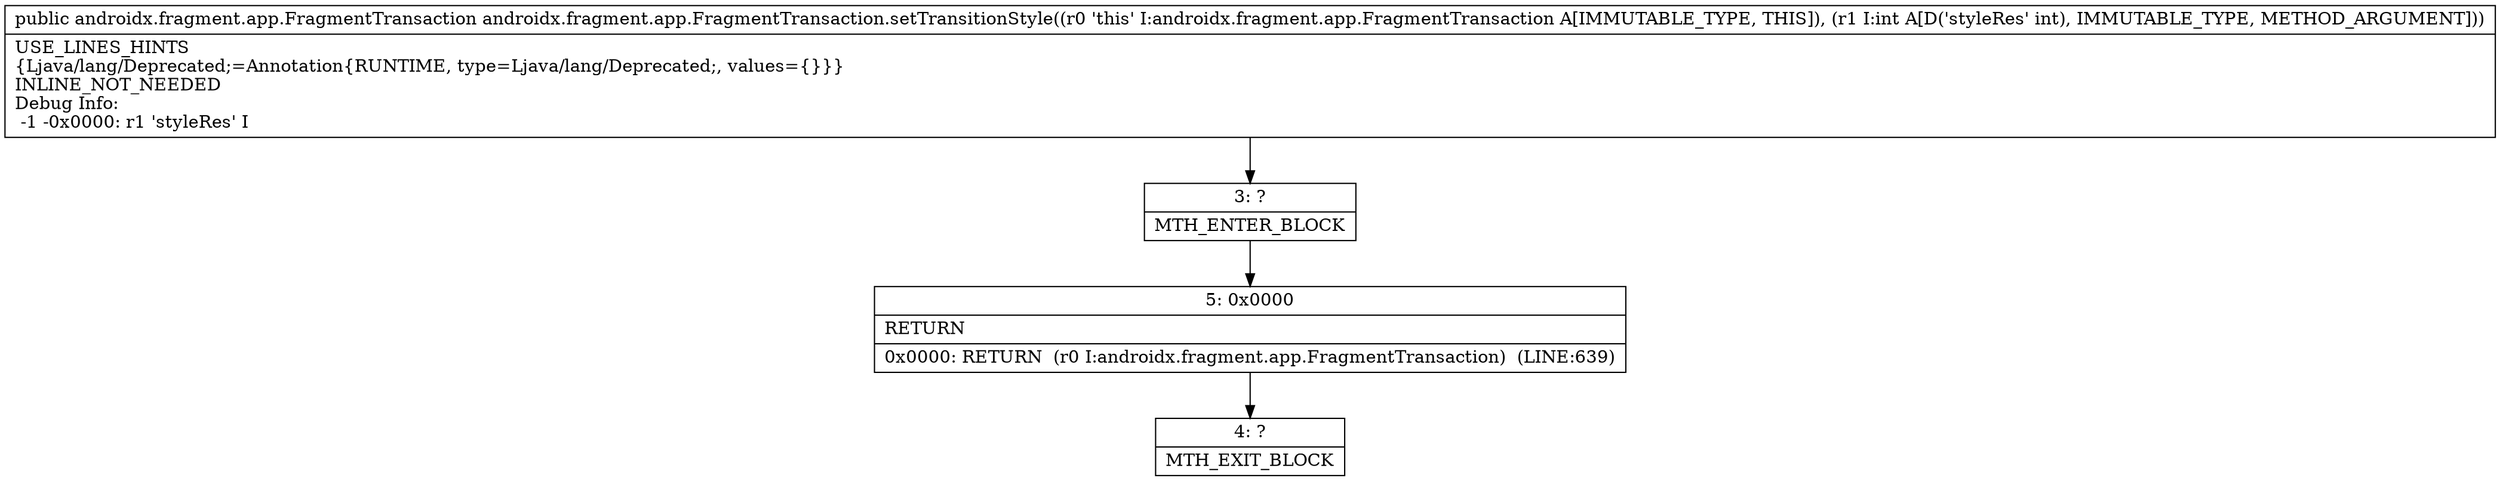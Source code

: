 digraph "CFG forandroidx.fragment.app.FragmentTransaction.setTransitionStyle(I)Landroidx\/fragment\/app\/FragmentTransaction;" {
Node_3 [shape=record,label="{3\:\ ?|MTH_ENTER_BLOCK\l}"];
Node_5 [shape=record,label="{5\:\ 0x0000|RETURN\l|0x0000: RETURN  (r0 I:androidx.fragment.app.FragmentTransaction)  (LINE:639)\l}"];
Node_4 [shape=record,label="{4\:\ ?|MTH_EXIT_BLOCK\l}"];
MethodNode[shape=record,label="{public androidx.fragment.app.FragmentTransaction androidx.fragment.app.FragmentTransaction.setTransitionStyle((r0 'this' I:androidx.fragment.app.FragmentTransaction A[IMMUTABLE_TYPE, THIS]), (r1 I:int A[D('styleRes' int), IMMUTABLE_TYPE, METHOD_ARGUMENT]))  | USE_LINES_HINTS\l\{Ljava\/lang\/Deprecated;=Annotation\{RUNTIME, type=Ljava\/lang\/Deprecated;, values=\{\}\}\}\lINLINE_NOT_NEEDED\lDebug Info:\l  \-1 \-0x0000: r1 'styleRes' I\l}"];
MethodNode -> Node_3;Node_3 -> Node_5;
Node_5 -> Node_4;
}

